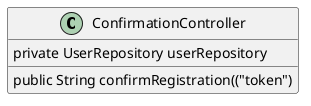 @startuml
skinparam classAttributeIconSize 0
class ConfirmationController {
    private UserRepository userRepository
    public String confirmRegistration(("token")
}
@enduml